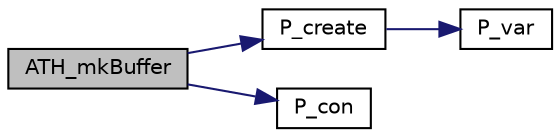 digraph "ATH_mkBuffer"
{
  edge [fontname="Helvetica",fontsize="10",labelfontname="Helvetica",labelfontsize="10"];
  node [fontname="Helvetica",fontsize="10",shape=record];
  rankdir="LR";
  Node81 [label="ATH_mkBuffer",height=0.2,width=0.4,color="black", fillcolor="grey75", style="filled", fontcolor="black"];
  Node81 -> Node82 [color="midnightblue",fontsize="10",style="solid",fontname="Helvetica"];
  Node82 [label="P_create",height=0.2,width=0.4,color="black", fillcolor="white", style="filled",URL="$atlast_8c.html#ab2964bfbff488aa2bbb464de2a344bc9"];
  Node82 -> Node83 [color="midnightblue",fontsize="10",style="solid",fontname="Helvetica"];
  Node83 [label="P_var",height=0.2,width=0.4,color="black", fillcolor="white", style="filled",URL="$atlast_8c.html#ac18fface9a24bb2a8f9d833c36b420e2"];
  Node81 -> Node84 [color="midnightblue",fontsize="10",style="solid",fontname="Helvetica"];
  Node84 [label="P_con",height=0.2,width=0.4,color="black", fillcolor="white", style="filled",URL="$atlast_8c.html#a2eb2956d437a2d7f991af805f53c5d0c"];
}
